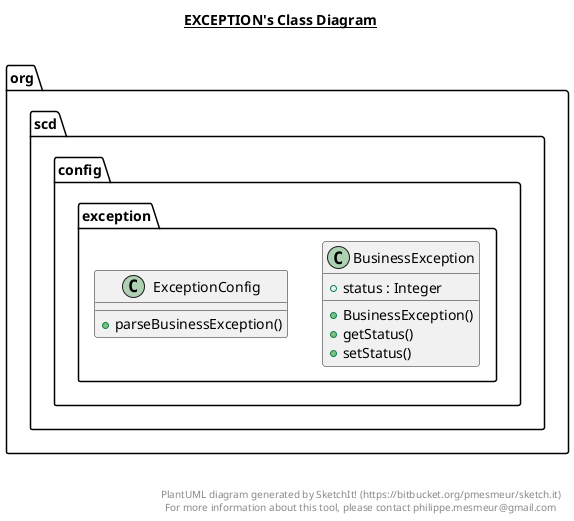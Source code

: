@startuml

title __EXCEPTION's Class Diagram__\n

  namespace org.scd {
    namespace config {
      namespace exception {
        class org.scd.config.exception.BusinessException {
            + status : Integer
            + BusinessException()
            + getStatus()
            + setStatus()
        }
      }
    }
  }
  

  namespace org.scd {
    namespace config {
      namespace exception {
        class org.scd.config.exception.ExceptionConfig {
            + parseBusinessException()
        }
      }
    }
  }
  



right footer


PlantUML diagram generated by SketchIt! (https://bitbucket.org/pmesmeur/sketch.it)
For more information about this tool, please contact philippe.mesmeur@gmail.com
endfooter

@enduml
